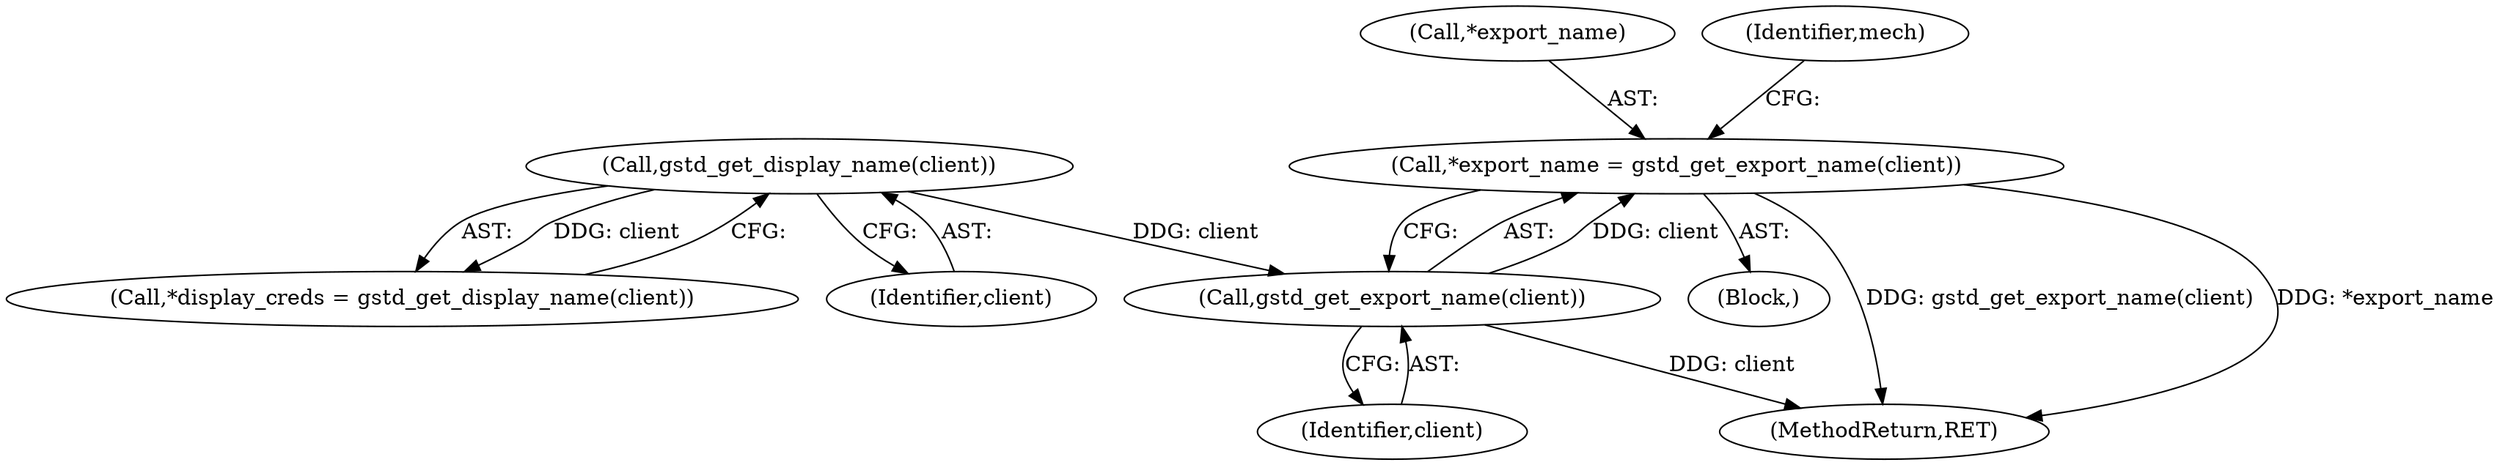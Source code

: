 digraph "0_knc_f237f3e09ecbaf59c897f5046538a7b1a3fa40c1@pointer" {
"1000223" [label="(Call,*export_name = gstd_get_export_name(client))"];
"1000226" [label="(Call,gstd_get_export_name(client))"];
"1000221" [label="(Call,gstd_get_display_name(client))"];
"1000227" [label="(Identifier,client)"];
"1000224" [label="(Call,*export_name)"];
"1000230" [label="(Identifier,mech)"];
"1000105" [label="(Block,)"];
"1000221" [label="(Call,gstd_get_display_name(client))"];
"1000226" [label="(Call,gstd_get_export_name(client))"];
"1000218" [label="(Call,*display_creds = gstd_get_display_name(client))"];
"1000222" [label="(Identifier,client)"];
"1000223" [label="(Call,*export_name = gstd_get_export_name(client))"];
"1000245" [label="(MethodReturn,RET)"];
"1000223" -> "1000105"  [label="AST: "];
"1000223" -> "1000226"  [label="CFG: "];
"1000224" -> "1000223"  [label="AST: "];
"1000226" -> "1000223"  [label="AST: "];
"1000230" -> "1000223"  [label="CFG: "];
"1000223" -> "1000245"  [label="DDG: gstd_get_export_name(client)"];
"1000223" -> "1000245"  [label="DDG: *export_name"];
"1000226" -> "1000223"  [label="DDG: client"];
"1000226" -> "1000227"  [label="CFG: "];
"1000227" -> "1000226"  [label="AST: "];
"1000226" -> "1000245"  [label="DDG: client"];
"1000221" -> "1000226"  [label="DDG: client"];
"1000221" -> "1000218"  [label="AST: "];
"1000221" -> "1000222"  [label="CFG: "];
"1000222" -> "1000221"  [label="AST: "];
"1000218" -> "1000221"  [label="CFG: "];
"1000221" -> "1000218"  [label="DDG: client"];
}
